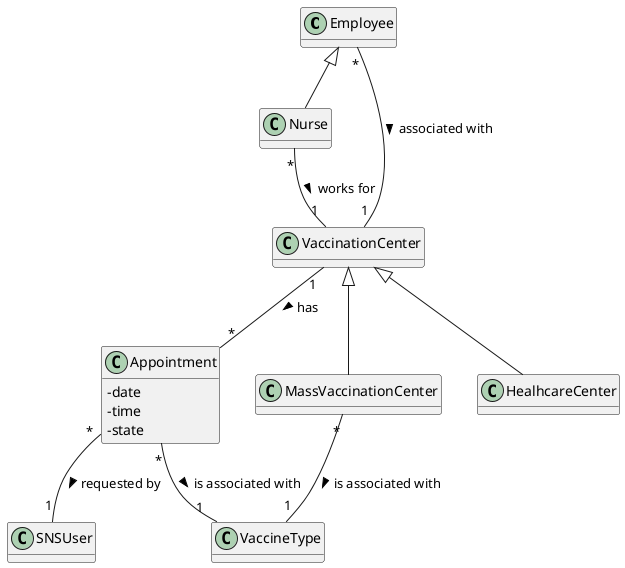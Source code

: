 @startuml
hide methods
skinparam classAttributeIconSize 0

class Employee {
}

class SNSUser {
}

class Appointment {
-date
-time
-state
}

class Nurse extends Employee{
}

class VaccinationCenter {
}

class MassVaccinationCenter extends VaccinationCenter{
}

class HealhcareCenter extends VaccinationCenter{
}

class VaccineType {
}

Appointment "*" -- "1" SNSUser : requested by >
VaccinationCenter "1" -- "*" Appointment : has >
Nurse "*" -- "1" VaccinationCenter : works for >
VaccinationCenter "1" -- "*" Employee : associated with <
Appointment "*" -- "1" VaccineType : is associated with >
MassVaccinationCenter "*" -- "1" VaccineType : is associated with >

@enduml